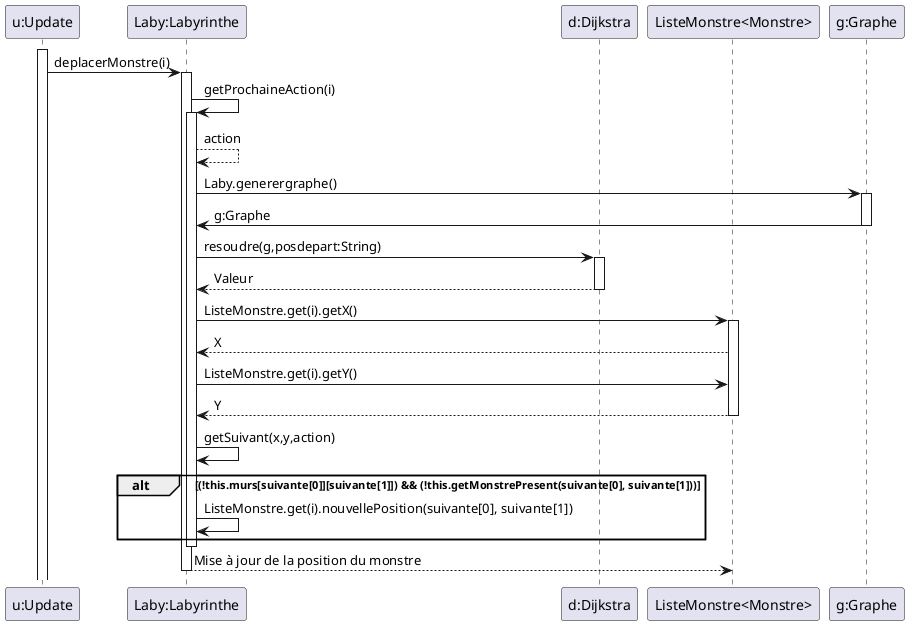 @startuml

participant "u:Update" as U
participant "Laby:Labyrinthe" as Lab
participant "d:Dijkstra" as Dijkstra
participant "ListeMonstre<Monstre>" as M
participant "g:Graphe" as G

activate U
U->Lab:deplacerMonstre(i)
activate Lab
Lab -> Lab : getProchaineAction(i)
activate Lab
Lab --> Lab : action
Lab ->G:Laby.generergraphe()
activate G
Lab <- G:g:Graphe
deactivate G
Lab -> Dijkstra: resoudre(g,posdepart:String)
activate Dijkstra
Dijkstra --> Lab: Valeur
deactivate Dijkstra
Lab -> M:ListeMonstre.get(i).getX()
activate M
Lab <-- M:X
Lab -> M:ListeMonstre.get(i).getY()
Lab <-- M:Y
deactivate M
Lab -> Lab:getSuivant(x,y,action)
alt (!this.murs[suivante[0]][suivante[1]]) && (!this.getMonstrePresent(suivante[0], suivante[1]))
Lab -> Lab:ListeMonstre.get(i).nouvellePosition(suivante[0], suivante[1])
end
deactivate Lab

Lab --> M: Mise à jour de la position du monstre

deactivate Lab


 @enduml